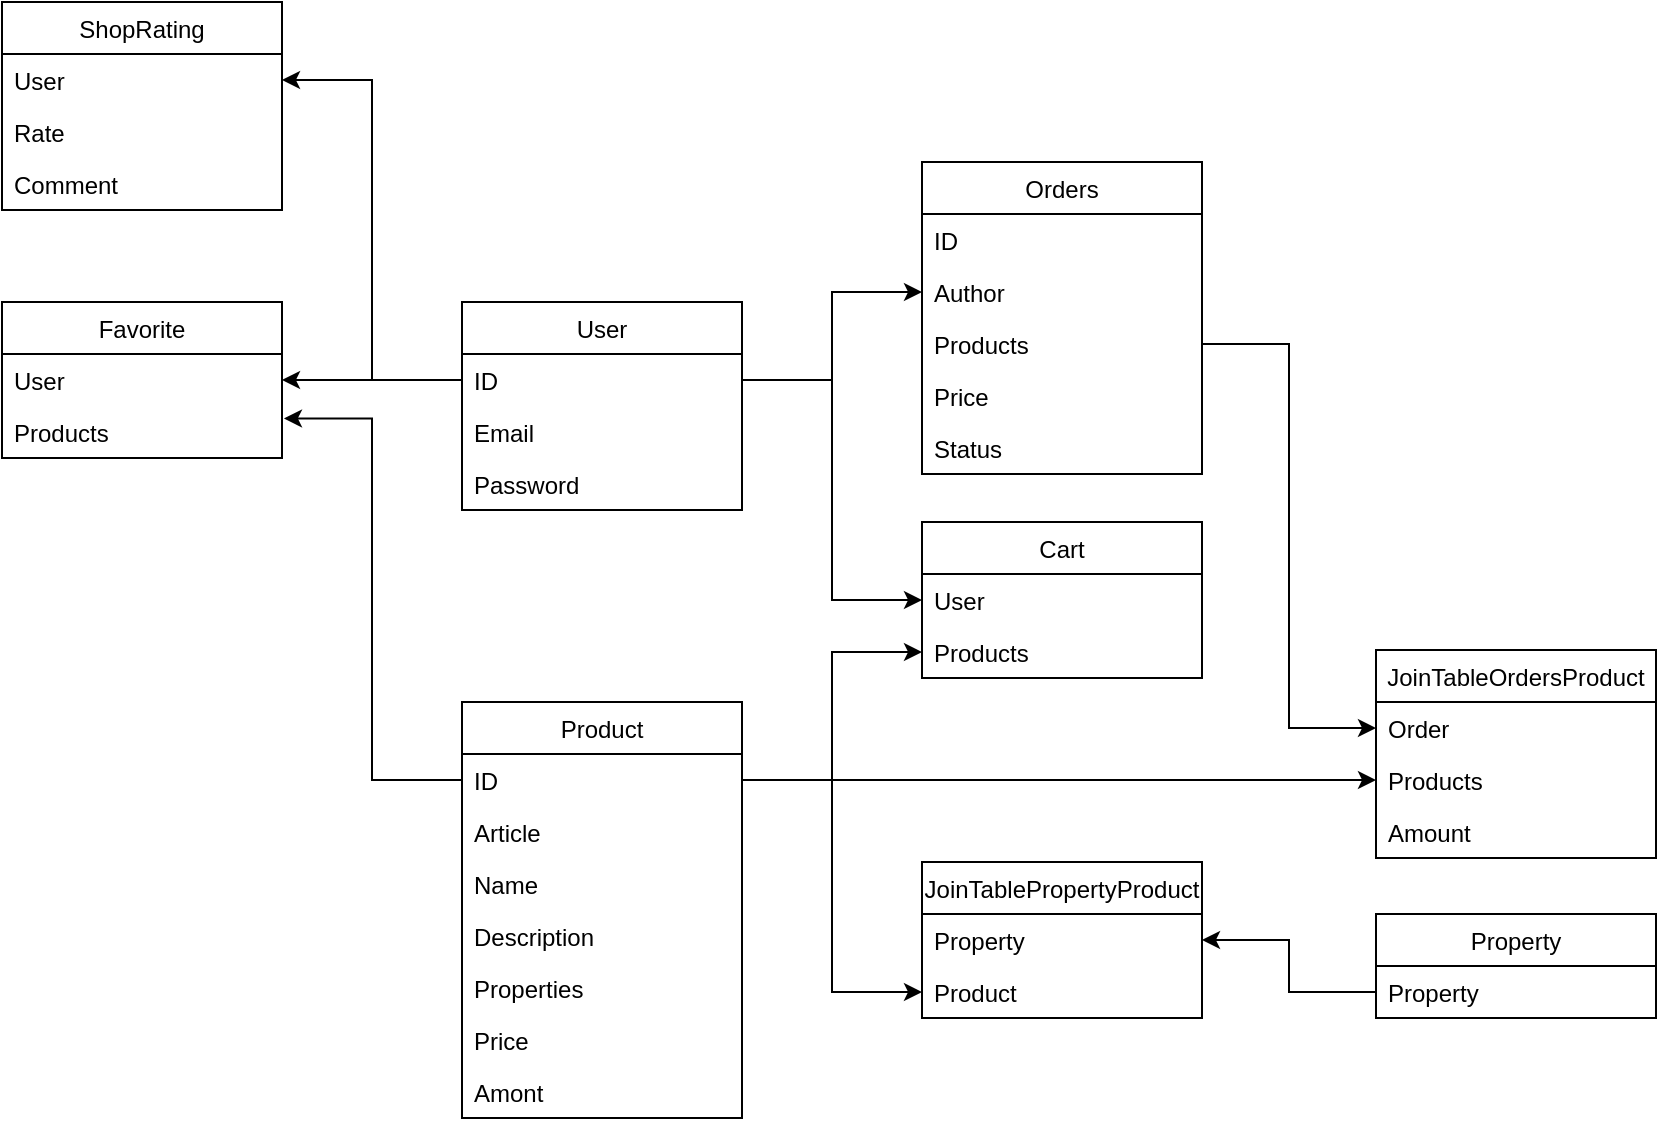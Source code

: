 <mxfile version="15.3.8" type="github">
  <diagram id="C5RBs43oDa-KdzZeNtuy" name="Page-1">
    <mxGraphModel dx="1838" dy="538" grid="1" gridSize="10" guides="1" tooltips="1" connect="1" arrows="1" fold="1" page="1" pageScale="1" pageWidth="827" pageHeight="1169" math="0" shadow="0">
      <root>
        <mxCell id="WIyWlLk6GJQsqaUBKTNV-0" />
        <mxCell id="WIyWlLk6GJQsqaUBKTNV-1" parent="WIyWlLk6GJQsqaUBKTNV-0" />
        <mxCell id="MaThxi7W3gCnW3MBt-vY-0" value="User   " style="swimlane;fontStyle=0;childLayout=stackLayout;horizontal=1;startSize=26;horizontalStack=0;resizeParent=1;resizeParentMax=0;resizeLast=0;collapsible=1;marginBottom=0;" parent="WIyWlLk6GJQsqaUBKTNV-1" vertex="1">
          <mxGeometry x="160" y="160" width="140" height="104" as="geometry" />
        </mxCell>
        <mxCell id="MaThxi7W3gCnW3MBt-vY-1" value="ID" style="text;strokeColor=none;fillColor=none;align=left;verticalAlign=top;spacingLeft=4;spacingRight=4;overflow=hidden;rotatable=0;points=[[0,0.5],[1,0.5]];portConstraint=eastwest;" parent="MaThxi7W3gCnW3MBt-vY-0" vertex="1">
          <mxGeometry y="26" width="140" height="26" as="geometry" />
        </mxCell>
        <mxCell id="MaThxi7W3gCnW3MBt-vY-4" value="Email" style="text;strokeColor=none;fillColor=none;align=left;verticalAlign=top;spacingLeft=4;spacingRight=4;overflow=hidden;rotatable=0;points=[[0,0.5],[1,0.5]];portConstraint=eastwest;" parent="MaThxi7W3gCnW3MBt-vY-0" vertex="1">
          <mxGeometry y="52" width="140" height="26" as="geometry" />
        </mxCell>
        <mxCell id="MaThxi7W3gCnW3MBt-vY-2" value="Password" style="text;strokeColor=none;fillColor=none;align=left;verticalAlign=top;spacingLeft=4;spacingRight=4;overflow=hidden;rotatable=0;points=[[0,0.5],[1,0.5]];portConstraint=eastwest;" parent="MaThxi7W3gCnW3MBt-vY-0" vertex="1">
          <mxGeometry y="78" width="140" height="26" as="geometry" />
        </mxCell>
        <mxCell id="MaThxi7W3gCnW3MBt-vY-5" value="Orders" style="swimlane;fontStyle=0;childLayout=stackLayout;horizontal=1;startSize=26;horizontalStack=0;resizeParent=1;resizeParentMax=0;resizeLast=0;collapsible=1;marginBottom=0;" parent="WIyWlLk6GJQsqaUBKTNV-1" vertex="1">
          <mxGeometry x="390" y="90" width="140" height="156" as="geometry" />
        </mxCell>
        <mxCell id="MaThxi7W3gCnW3MBt-vY-6" value="ID" style="text;strokeColor=none;fillColor=none;align=left;verticalAlign=top;spacingLeft=4;spacingRight=4;overflow=hidden;rotatable=0;points=[[0,0.5],[1,0.5]];portConstraint=eastwest;" parent="MaThxi7W3gCnW3MBt-vY-5" vertex="1">
          <mxGeometry y="26" width="140" height="26" as="geometry" />
        </mxCell>
        <mxCell id="MaThxi7W3gCnW3MBt-vY-7" value="Author" style="text;strokeColor=none;fillColor=none;align=left;verticalAlign=top;spacingLeft=4;spacingRight=4;overflow=hidden;rotatable=0;points=[[0,0.5],[1,0.5]];portConstraint=eastwest;" parent="MaThxi7W3gCnW3MBt-vY-5" vertex="1">
          <mxGeometry y="52" width="140" height="26" as="geometry" />
        </mxCell>
        <mxCell id="MaThxi7W3gCnW3MBt-vY-8" value="Products" style="text;strokeColor=none;fillColor=none;align=left;verticalAlign=top;spacingLeft=4;spacingRight=4;overflow=hidden;rotatable=0;points=[[0,0.5],[1,0.5]];portConstraint=eastwest;" parent="MaThxi7W3gCnW3MBt-vY-5" vertex="1">
          <mxGeometry y="78" width="140" height="26" as="geometry" />
        </mxCell>
        <mxCell id="MaThxi7W3gCnW3MBt-vY-41" value="Price" style="text;strokeColor=none;fillColor=none;align=left;verticalAlign=top;spacingLeft=4;spacingRight=4;overflow=hidden;rotatable=0;points=[[0,0.5],[1,0.5]];portConstraint=eastwest;" parent="MaThxi7W3gCnW3MBt-vY-5" vertex="1">
          <mxGeometry y="104" width="140" height="26" as="geometry" />
        </mxCell>
        <mxCell id="MaThxi7W3gCnW3MBt-vY-42" value="Status" style="text;strokeColor=none;fillColor=none;align=left;verticalAlign=top;spacingLeft=4;spacingRight=4;overflow=hidden;rotatable=0;points=[[0,0.5],[1,0.5]];portConstraint=eastwest;" parent="MaThxi7W3gCnW3MBt-vY-5" vertex="1">
          <mxGeometry y="130" width="140" height="26" as="geometry" />
        </mxCell>
        <mxCell id="MaThxi7W3gCnW3MBt-vY-9" value="Product" style="swimlane;fontStyle=0;childLayout=stackLayout;horizontal=1;startSize=26;horizontalStack=0;resizeParent=1;resizeParentMax=0;resizeLast=0;collapsible=1;marginBottom=0;" parent="WIyWlLk6GJQsqaUBKTNV-1" vertex="1">
          <mxGeometry x="160" y="360" width="140" height="208" as="geometry" />
        </mxCell>
        <mxCell id="MaThxi7W3gCnW3MBt-vY-10" value="ID" style="text;strokeColor=none;fillColor=none;align=left;verticalAlign=top;spacingLeft=4;spacingRight=4;overflow=hidden;rotatable=0;points=[[0,0.5],[1,0.5]];portConstraint=eastwest;" parent="MaThxi7W3gCnW3MBt-vY-9" vertex="1">
          <mxGeometry y="26" width="140" height="26" as="geometry" />
        </mxCell>
        <mxCell id="MaThxi7W3gCnW3MBt-vY-11" value="Article" style="text;strokeColor=none;fillColor=none;align=left;verticalAlign=top;spacingLeft=4;spacingRight=4;overflow=hidden;rotatable=0;points=[[0,0.5],[1,0.5]];portConstraint=eastwest;" parent="MaThxi7W3gCnW3MBt-vY-9" vertex="1">
          <mxGeometry y="52" width="140" height="26" as="geometry" />
        </mxCell>
        <mxCell id="MaThxi7W3gCnW3MBt-vY-12" value="Name" style="text;strokeColor=none;fillColor=none;align=left;verticalAlign=top;spacingLeft=4;spacingRight=4;overflow=hidden;rotatable=0;points=[[0,0.5],[1,0.5]];portConstraint=eastwest;" parent="MaThxi7W3gCnW3MBt-vY-9" vertex="1">
          <mxGeometry y="78" width="140" height="26" as="geometry" />
        </mxCell>
        <mxCell id="MaThxi7W3gCnW3MBt-vY-13" value="Description" style="text;strokeColor=none;fillColor=none;align=left;verticalAlign=top;spacingLeft=4;spacingRight=4;overflow=hidden;rotatable=0;points=[[0,0.5],[1,0.5]];portConstraint=eastwest;" parent="MaThxi7W3gCnW3MBt-vY-9" vertex="1">
          <mxGeometry y="104" width="140" height="26" as="geometry" />
        </mxCell>
        <mxCell id="MaThxi7W3gCnW3MBt-vY-19" value="Properties " style="text;strokeColor=none;fillColor=none;align=left;verticalAlign=top;spacingLeft=4;spacingRight=4;overflow=hidden;rotatable=0;points=[[0,0.5],[1,0.5]];portConstraint=eastwest;" parent="MaThxi7W3gCnW3MBt-vY-9" vertex="1">
          <mxGeometry y="130" width="140" height="26" as="geometry" />
        </mxCell>
        <mxCell id="MaThxi7W3gCnW3MBt-vY-20" value="Price" style="text;strokeColor=none;fillColor=none;align=left;verticalAlign=top;spacingLeft=4;spacingRight=4;overflow=hidden;rotatable=0;points=[[0,0.5],[1,0.5]];portConstraint=eastwest;" parent="MaThxi7W3gCnW3MBt-vY-9" vertex="1">
          <mxGeometry y="156" width="140" height="26" as="geometry" />
        </mxCell>
        <mxCell id="MaThxi7W3gCnW3MBt-vY-21" value="Amont" style="text;strokeColor=none;fillColor=none;align=left;verticalAlign=top;spacingLeft=4;spacingRight=4;overflow=hidden;rotatable=0;points=[[0,0.5],[1,0.5]];portConstraint=eastwest;" parent="MaThxi7W3gCnW3MBt-vY-9" vertex="1">
          <mxGeometry y="182" width="140" height="26" as="geometry" />
        </mxCell>
        <mxCell id="MaThxi7W3gCnW3MBt-vY-22" value="Cart" style="swimlane;fontStyle=0;childLayout=stackLayout;horizontal=1;startSize=26;horizontalStack=0;resizeParent=1;resizeParentMax=0;resizeLast=0;collapsible=1;marginBottom=0;" parent="WIyWlLk6GJQsqaUBKTNV-1" vertex="1">
          <mxGeometry x="390" y="270" width="140" height="78" as="geometry" />
        </mxCell>
        <mxCell id="MaThxi7W3gCnW3MBt-vY-25" value="User" style="text;strokeColor=none;fillColor=none;align=left;verticalAlign=top;spacingLeft=4;spacingRight=4;overflow=hidden;rotatable=0;points=[[0,0.5],[1,0.5]];portConstraint=eastwest;" parent="MaThxi7W3gCnW3MBt-vY-22" vertex="1">
          <mxGeometry y="26" width="140" height="26" as="geometry" />
        </mxCell>
        <mxCell id="MaThxi7W3gCnW3MBt-vY-24" value="Products" style="text;strokeColor=none;fillColor=none;align=left;verticalAlign=top;spacingLeft=4;spacingRight=4;overflow=hidden;rotatable=0;points=[[0,0.5],[1,0.5]];portConstraint=eastwest;" parent="MaThxi7W3gCnW3MBt-vY-22" vertex="1">
          <mxGeometry y="52" width="140" height="26" as="geometry" />
        </mxCell>
        <mxCell id="MaThxi7W3gCnW3MBt-vY-37" style="edgeStyle=orthogonalEdgeStyle;rounded=0;orthogonalLoop=1;jettySize=auto;html=1;" parent="WIyWlLk6GJQsqaUBKTNV-1" source="MaThxi7W3gCnW3MBt-vY-10" target="MaThxi7W3gCnW3MBt-vY-24" edge="1">
          <mxGeometry relative="1" as="geometry" />
        </mxCell>
        <mxCell id="MaThxi7W3gCnW3MBt-vY-38" style="edgeStyle=orthogonalEdgeStyle;rounded=0;orthogonalLoop=1;jettySize=auto;html=1;entryX=0;entryY=0.5;entryDx=0;entryDy=0;" parent="WIyWlLk6GJQsqaUBKTNV-1" source="MaThxi7W3gCnW3MBt-vY-1" target="MaThxi7W3gCnW3MBt-vY-25" edge="1">
          <mxGeometry relative="1" as="geometry" />
        </mxCell>
        <mxCell id="MaThxi7W3gCnW3MBt-vY-39" style="edgeStyle=orthogonalEdgeStyle;rounded=0;orthogonalLoop=1;jettySize=auto;html=1;" parent="WIyWlLk6GJQsqaUBKTNV-1" source="MaThxi7W3gCnW3MBt-vY-1" target="MaThxi7W3gCnW3MBt-vY-7" edge="1">
          <mxGeometry relative="1" as="geometry" />
        </mxCell>
        <mxCell id="MaThxi7W3gCnW3MBt-vY-43" value="JoinTableOrdersProduct" style="swimlane;fontStyle=0;childLayout=stackLayout;horizontal=1;startSize=26;horizontalStack=0;resizeParent=1;resizeParentMax=0;resizeLast=0;collapsible=1;marginBottom=0;" parent="WIyWlLk6GJQsqaUBKTNV-1" vertex="1">
          <mxGeometry x="617" y="334" width="140" height="104" as="geometry" />
        </mxCell>
        <mxCell id="MaThxi7W3gCnW3MBt-vY-44" value="Order" style="text;strokeColor=none;fillColor=none;align=left;verticalAlign=top;spacingLeft=4;spacingRight=4;overflow=hidden;rotatable=0;points=[[0,0.5],[1,0.5]];portConstraint=eastwest;" parent="MaThxi7W3gCnW3MBt-vY-43" vertex="1">
          <mxGeometry y="26" width="140" height="26" as="geometry" />
        </mxCell>
        <mxCell id="MaThxi7W3gCnW3MBt-vY-45" value="Products" style="text;strokeColor=none;fillColor=none;align=left;verticalAlign=top;spacingLeft=4;spacingRight=4;overflow=hidden;rotatable=0;points=[[0,0.5],[1,0.5]];portConstraint=eastwest;" parent="MaThxi7W3gCnW3MBt-vY-43" vertex="1">
          <mxGeometry y="52" width="140" height="26" as="geometry" />
        </mxCell>
        <mxCell id="2jxEAQH97WkLYhiMqRvl-0" value="Amount" style="text;strokeColor=none;fillColor=none;align=left;verticalAlign=top;spacingLeft=4;spacingRight=4;overflow=hidden;rotatable=0;points=[[0,0.5],[1,0.5]];portConstraint=eastwest;" vertex="1" parent="MaThxi7W3gCnW3MBt-vY-43">
          <mxGeometry y="78" width="140" height="26" as="geometry" />
        </mxCell>
        <mxCell id="MaThxi7W3gCnW3MBt-vY-46" style="edgeStyle=orthogonalEdgeStyle;rounded=0;orthogonalLoop=1;jettySize=auto;html=1;" parent="WIyWlLk6GJQsqaUBKTNV-1" source="MaThxi7W3gCnW3MBt-vY-10" target="MaThxi7W3gCnW3MBt-vY-45" edge="1">
          <mxGeometry relative="1" as="geometry" />
        </mxCell>
        <mxCell id="MaThxi7W3gCnW3MBt-vY-47" style="edgeStyle=orthogonalEdgeStyle;rounded=0;orthogonalLoop=1;jettySize=auto;html=1;" parent="WIyWlLk6GJQsqaUBKTNV-1" source="MaThxi7W3gCnW3MBt-vY-8" target="MaThxi7W3gCnW3MBt-vY-44" edge="1">
          <mxGeometry relative="1" as="geometry" />
        </mxCell>
        <mxCell id="MaThxi7W3gCnW3MBt-vY-48" value="Favorite" style="swimlane;fontStyle=0;childLayout=stackLayout;horizontal=1;startSize=26;horizontalStack=0;resizeParent=1;resizeParentMax=0;resizeLast=0;collapsible=1;marginBottom=0;" parent="WIyWlLk6GJQsqaUBKTNV-1" vertex="1">
          <mxGeometry x="-70" y="160" width="140" height="78" as="geometry" />
        </mxCell>
        <mxCell id="MaThxi7W3gCnW3MBt-vY-49" value="User" style="text;strokeColor=none;fillColor=none;align=left;verticalAlign=top;spacingLeft=4;spacingRight=4;overflow=hidden;rotatable=0;points=[[0,0.5],[1,0.5]];portConstraint=eastwest;" parent="MaThxi7W3gCnW3MBt-vY-48" vertex="1">
          <mxGeometry y="26" width="140" height="26" as="geometry" />
        </mxCell>
        <mxCell id="MaThxi7W3gCnW3MBt-vY-50" value="Products" style="text;strokeColor=none;fillColor=none;align=left;verticalAlign=top;spacingLeft=4;spacingRight=4;overflow=hidden;rotatable=0;points=[[0,0.5],[1,0.5]];portConstraint=eastwest;" parent="MaThxi7W3gCnW3MBt-vY-48" vertex="1">
          <mxGeometry y="52" width="140" height="26" as="geometry" />
        </mxCell>
        <mxCell id="MaThxi7W3gCnW3MBt-vY-51" style="edgeStyle=orthogonalEdgeStyle;rounded=0;orthogonalLoop=1;jettySize=auto;html=1;" parent="WIyWlLk6GJQsqaUBKTNV-1" source="MaThxi7W3gCnW3MBt-vY-1" target="MaThxi7W3gCnW3MBt-vY-49" edge="1">
          <mxGeometry relative="1" as="geometry" />
        </mxCell>
        <mxCell id="MaThxi7W3gCnW3MBt-vY-52" style="edgeStyle=orthogonalEdgeStyle;rounded=0;orthogonalLoop=1;jettySize=auto;html=1;entryX=1.007;entryY=0.239;entryDx=0;entryDy=0;entryPerimeter=0;" parent="WIyWlLk6GJQsqaUBKTNV-1" source="MaThxi7W3gCnW3MBt-vY-10" target="MaThxi7W3gCnW3MBt-vY-50" edge="1">
          <mxGeometry relative="1" as="geometry" />
        </mxCell>
        <mxCell id="MaThxi7W3gCnW3MBt-vY-54" value="ShopRating" style="swimlane;fontStyle=0;childLayout=stackLayout;horizontal=1;startSize=26;horizontalStack=0;resizeParent=1;resizeParentMax=0;resizeLast=0;collapsible=1;marginBottom=0;" parent="WIyWlLk6GJQsqaUBKTNV-1" vertex="1">
          <mxGeometry x="-70" y="10" width="140" height="104" as="geometry" />
        </mxCell>
        <mxCell id="MaThxi7W3gCnW3MBt-vY-55" value="User" style="text;strokeColor=none;fillColor=none;align=left;verticalAlign=top;spacingLeft=4;spacingRight=4;overflow=hidden;rotatable=0;points=[[0,0.5],[1,0.5]];portConstraint=eastwest;" parent="MaThxi7W3gCnW3MBt-vY-54" vertex="1">
          <mxGeometry y="26" width="140" height="26" as="geometry" />
        </mxCell>
        <mxCell id="MaThxi7W3gCnW3MBt-vY-56" value="Rate" style="text;strokeColor=none;fillColor=none;align=left;verticalAlign=top;spacingLeft=4;spacingRight=4;overflow=hidden;rotatable=0;points=[[0,0.5],[1,0.5]];portConstraint=eastwest;" parent="MaThxi7W3gCnW3MBt-vY-54" vertex="1">
          <mxGeometry y="52" width="140" height="26" as="geometry" />
        </mxCell>
        <mxCell id="MaThxi7W3gCnW3MBt-vY-58" value="Comment" style="text;strokeColor=none;fillColor=none;align=left;verticalAlign=top;spacingLeft=4;spacingRight=4;overflow=hidden;rotatable=0;points=[[0,0.5],[1,0.5]];portConstraint=eastwest;" parent="MaThxi7W3gCnW3MBt-vY-54" vertex="1">
          <mxGeometry y="78" width="140" height="26" as="geometry" />
        </mxCell>
        <mxCell id="MaThxi7W3gCnW3MBt-vY-57" style="edgeStyle=orthogonalEdgeStyle;rounded=0;orthogonalLoop=1;jettySize=auto;html=1;" parent="WIyWlLk6GJQsqaUBKTNV-1" source="MaThxi7W3gCnW3MBt-vY-1" target="MaThxi7W3gCnW3MBt-vY-55" edge="1">
          <mxGeometry relative="1" as="geometry" />
        </mxCell>
        <mxCell id="ltFJup-ZkCabh6F2Sx5k-0" value="Property" style="swimlane;fontStyle=0;childLayout=stackLayout;horizontal=1;startSize=26;horizontalStack=0;resizeParent=1;resizeParentMax=0;resizeLast=0;collapsible=1;marginBottom=0;" parent="WIyWlLk6GJQsqaUBKTNV-1" vertex="1">
          <mxGeometry x="617" y="466" width="140" height="52" as="geometry" />
        </mxCell>
        <mxCell id="ltFJup-ZkCabh6F2Sx5k-2" value="Property" style="text;strokeColor=none;fillColor=none;align=left;verticalAlign=top;spacingLeft=4;spacingRight=4;overflow=hidden;rotatable=0;points=[[0,0.5],[1,0.5]];portConstraint=eastwest;" parent="ltFJup-ZkCabh6F2Sx5k-0" vertex="1">
          <mxGeometry y="26" width="140" height="26" as="geometry" />
        </mxCell>
        <mxCell id="ltFJup-ZkCabh6F2Sx5k-7" value="JoinTablePropertyProduct" style="swimlane;fontStyle=0;childLayout=stackLayout;horizontal=1;startSize=26;horizontalStack=0;resizeParent=1;resizeParentMax=0;resizeLast=0;collapsible=1;marginBottom=0;" parent="WIyWlLk6GJQsqaUBKTNV-1" vertex="1">
          <mxGeometry x="390" y="440" width="140" height="78" as="geometry" />
        </mxCell>
        <mxCell id="ltFJup-ZkCabh6F2Sx5k-8" value="Property" style="text;strokeColor=none;fillColor=none;align=left;verticalAlign=top;spacingLeft=4;spacingRight=4;overflow=hidden;rotatable=0;points=[[0,0.5],[1,0.5]];portConstraint=eastwest;" parent="ltFJup-ZkCabh6F2Sx5k-7" vertex="1">
          <mxGeometry y="26" width="140" height="26" as="geometry" />
        </mxCell>
        <mxCell id="ltFJup-ZkCabh6F2Sx5k-11" value="Product" style="text;strokeColor=none;fillColor=none;align=left;verticalAlign=top;spacingLeft=4;spacingRight=4;overflow=hidden;rotatable=0;points=[[0,0.5],[1,0.5]];portConstraint=eastwest;" parent="ltFJup-ZkCabh6F2Sx5k-7" vertex="1">
          <mxGeometry y="52" width="140" height="26" as="geometry" />
        </mxCell>
        <mxCell id="ltFJup-ZkCabh6F2Sx5k-12" style="edgeStyle=orthogonalEdgeStyle;rounded=0;orthogonalLoop=1;jettySize=auto;html=1;" parent="WIyWlLk6GJQsqaUBKTNV-1" source="ltFJup-ZkCabh6F2Sx5k-2" target="ltFJup-ZkCabh6F2Sx5k-8" edge="1">
          <mxGeometry relative="1" as="geometry" />
        </mxCell>
        <mxCell id="ltFJup-ZkCabh6F2Sx5k-13" style="edgeStyle=orthogonalEdgeStyle;rounded=0;orthogonalLoop=1;jettySize=auto;html=1;" parent="WIyWlLk6GJQsqaUBKTNV-1" source="MaThxi7W3gCnW3MBt-vY-10" target="ltFJup-ZkCabh6F2Sx5k-11" edge="1">
          <mxGeometry relative="1" as="geometry" />
        </mxCell>
      </root>
    </mxGraphModel>
  </diagram>
</mxfile>